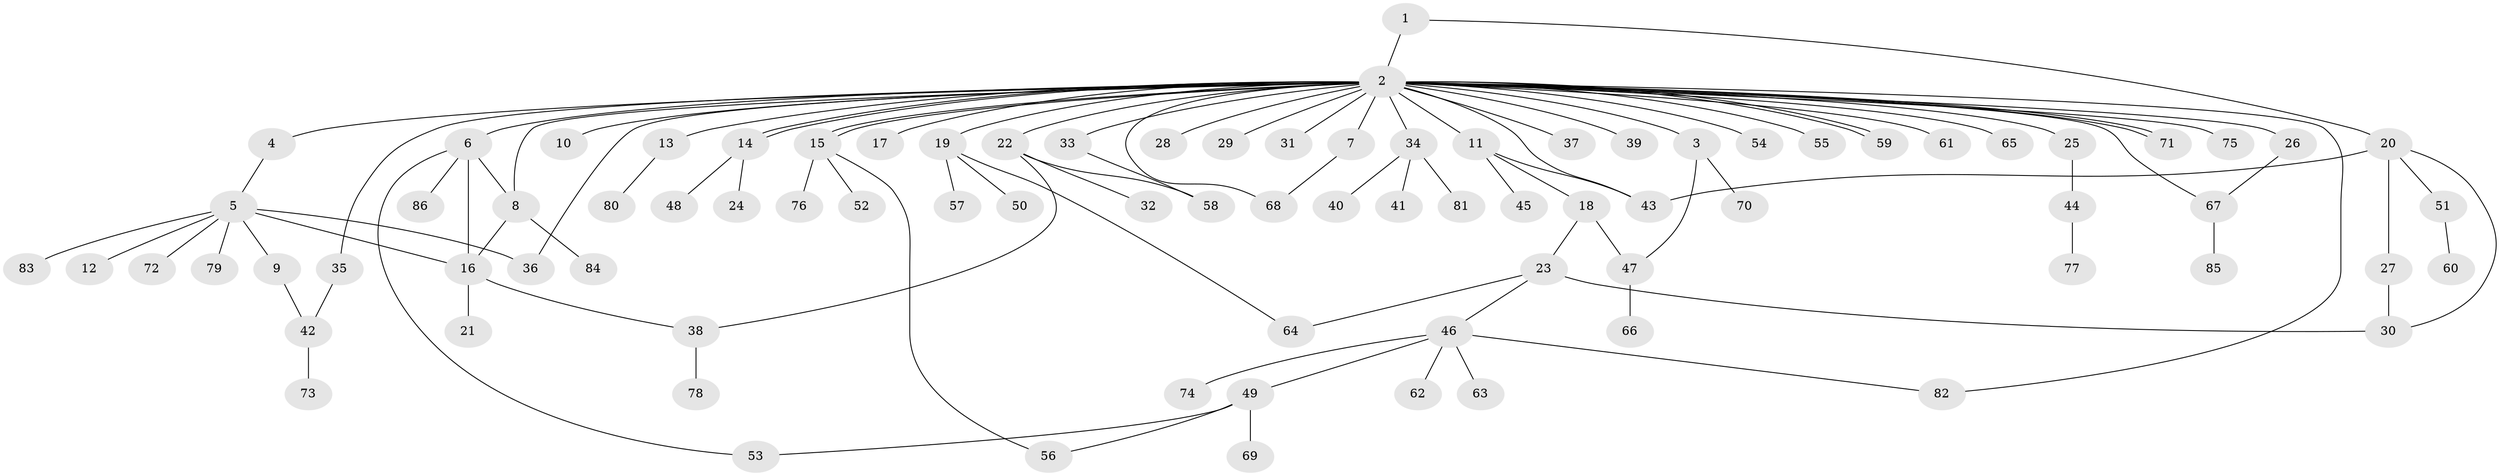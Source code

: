 // coarse degree distribution, {2: 0.296875, 40: 0.015625, 8: 0.015625, 1: 0.484375, 5: 0.03125, 3: 0.078125, 4: 0.078125}
// Generated by graph-tools (version 1.1) at 2025/51/02/27/25 19:51:55]
// undirected, 86 vertices, 107 edges
graph export_dot {
graph [start="1"]
  node [color=gray90,style=filled];
  1;
  2;
  3;
  4;
  5;
  6;
  7;
  8;
  9;
  10;
  11;
  12;
  13;
  14;
  15;
  16;
  17;
  18;
  19;
  20;
  21;
  22;
  23;
  24;
  25;
  26;
  27;
  28;
  29;
  30;
  31;
  32;
  33;
  34;
  35;
  36;
  37;
  38;
  39;
  40;
  41;
  42;
  43;
  44;
  45;
  46;
  47;
  48;
  49;
  50;
  51;
  52;
  53;
  54;
  55;
  56;
  57;
  58;
  59;
  60;
  61;
  62;
  63;
  64;
  65;
  66;
  67;
  68;
  69;
  70;
  71;
  72;
  73;
  74;
  75;
  76;
  77;
  78;
  79;
  80;
  81;
  82;
  83;
  84;
  85;
  86;
  1 -- 2;
  1 -- 20;
  2 -- 3;
  2 -- 4;
  2 -- 6;
  2 -- 7;
  2 -- 8;
  2 -- 10;
  2 -- 11;
  2 -- 13;
  2 -- 14;
  2 -- 14;
  2 -- 15;
  2 -- 15;
  2 -- 17;
  2 -- 19;
  2 -- 22;
  2 -- 25;
  2 -- 26;
  2 -- 28;
  2 -- 29;
  2 -- 31;
  2 -- 33;
  2 -- 34;
  2 -- 35;
  2 -- 36;
  2 -- 37;
  2 -- 39;
  2 -- 43;
  2 -- 54;
  2 -- 55;
  2 -- 59;
  2 -- 59;
  2 -- 61;
  2 -- 65;
  2 -- 67;
  2 -- 68;
  2 -- 71;
  2 -- 71;
  2 -- 75;
  2 -- 82;
  3 -- 47;
  3 -- 70;
  4 -- 5;
  5 -- 9;
  5 -- 12;
  5 -- 16;
  5 -- 36;
  5 -- 72;
  5 -- 79;
  5 -- 83;
  6 -- 8;
  6 -- 16;
  6 -- 53;
  6 -- 86;
  7 -- 68;
  8 -- 16;
  8 -- 84;
  9 -- 42;
  11 -- 18;
  11 -- 43;
  11 -- 45;
  13 -- 80;
  14 -- 24;
  14 -- 48;
  15 -- 52;
  15 -- 56;
  15 -- 76;
  16 -- 21;
  16 -- 38;
  18 -- 23;
  18 -- 47;
  19 -- 50;
  19 -- 57;
  19 -- 64;
  20 -- 27;
  20 -- 30;
  20 -- 43;
  20 -- 51;
  22 -- 32;
  22 -- 38;
  22 -- 58;
  23 -- 30;
  23 -- 46;
  23 -- 64;
  25 -- 44;
  26 -- 67;
  27 -- 30;
  33 -- 58;
  34 -- 40;
  34 -- 41;
  34 -- 81;
  35 -- 42;
  38 -- 78;
  42 -- 73;
  44 -- 77;
  46 -- 49;
  46 -- 62;
  46 -- 63;
  46 -- 74;
  46 -- 82;
  47 -- 66;
  49 -- 53;
  49 -- 56;
  49 -- 69;
  51 -- 60;
  67 -- 85;
}
